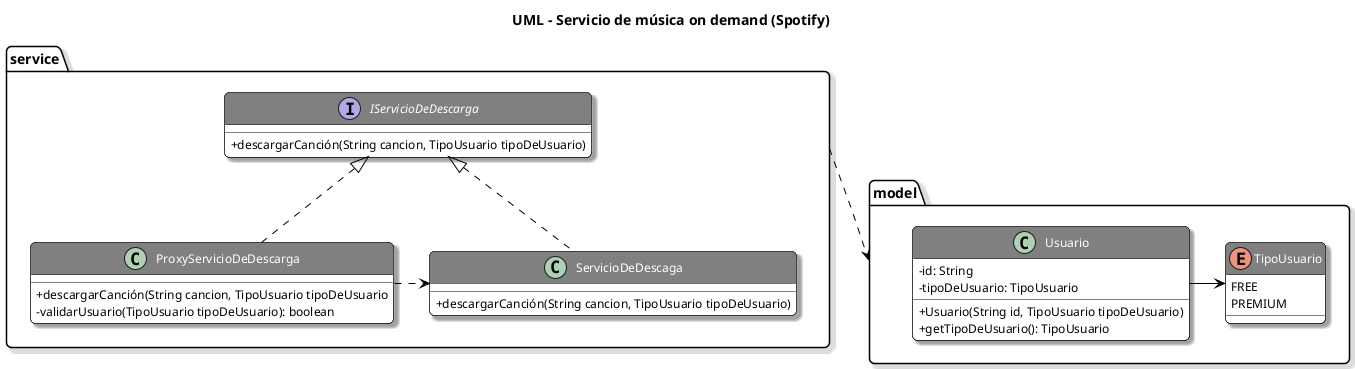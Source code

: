 @startuml
'https://plantuml.com/class-diagram
'___________STYLES___________
title UML - Servicio de música on demand (Spotify)
skinparam classAttributeIconSize 0
skinparam backgroundColor White
skinparam RoundCorner 10
skinparam Shadowing true

skinparam class {
    ArrowColor Black
    BackgroundColor White
    HeaderBackgroundColor Gray
    BorderColor Black
    FontColor White
    FontSize 14
    AttributeFontSize 12
}

skinparam object{
    ArrowColor Black
    BackgroundColor White
    BorderColor Black
    FontColor Black
    FontSize 14
    AttributeFontSize 12
}

skinparam note {
    BackgroundColor LightYellow
    BorderColor Black
}

'___________UML___________

package model {

enum TipoUsuario {
FREE
PREMIUM
}

class Usuario {
- id: String
- tipoDeUsuario: TipoUsuario
+ Usuario(String id, TipoUsuario tipoDeUsuario)
+ getTipoDeUsuario(): TipoUsuario
}

}

package service {

interface IServicioDeDescarga {
+ descargarCanción(String cancion, TipoUsuario tipoDeUsuario)
}

class ServicioDeDescaga {
+ descargarCanción(String cancion, TipoUsuario tipoDeUsuario)
}

class ProxyServicioDeDescarga {
+ descargarCanción(String cancion, TipoUsuario tipoDeUsuario
- validarUsuario(TipoUsuario tipoDeUsuario): boolean
}

}

Usuario -> TipoUsuario
IServicioDeDescarga <|.. ServicioDeDescaga
IServicioDeDescarga <|.. ProxyServicioDeDescarga
ProxyServicioDeDescarga .> ServicioDeDescaga
service ..> model

@enduml
